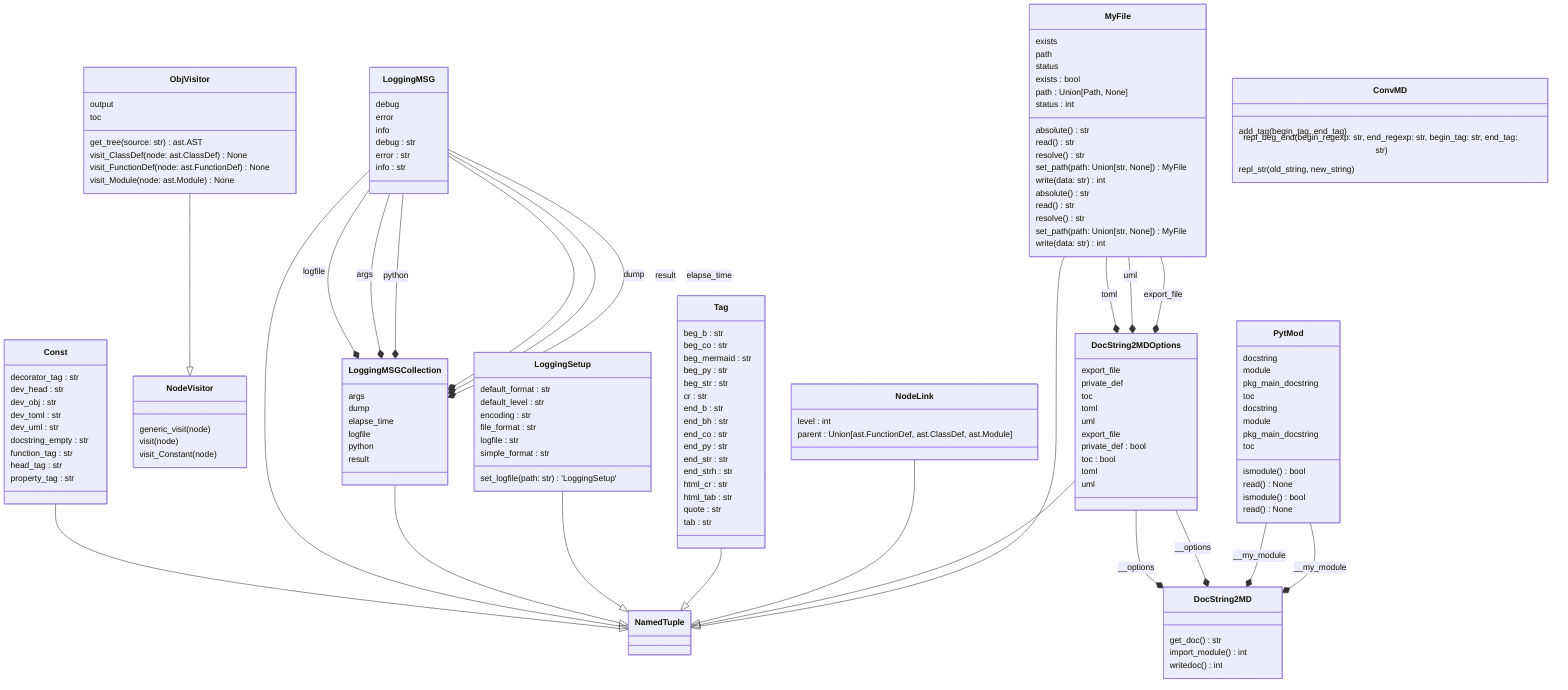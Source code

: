 classDiagram
  class DocString2MDOptions {
    export_file
    private_def
    toc
    toml
    uml
  }
  class LoggingMSG {
    debug
    error
    info
  }
  class MyFile {
    exists
    path
    status
    absolute() str
    read() str
    resolve() str
    set_path(path: Union[str, None]) MyFile
    write(data: str) int
  }
  class NodeVisitor {
    generic_visit(node)
    visit(node)
    visit_Constant(node)
  }
  class PytMod {
    docstring
    module
    pkg_main_docstring
    toc
    ismodule() bool
    read() None
  }
  class Const {
    decorator_tag : str
    dev_head : str
    dev_obj : str
    dev_toml : str
    dev_uml : str
    docstring_empty : str
    function_tag : str
    head_tag : str
    property_tag : str
  }
  class LoggingMSG {
    debug : str
    error : str
    info : str
  }
  class LoggingMSGCollection {
    args
    dump
    elapse_time
    logfile
    python
    result
  }
  class LoggingSetup {
    default_format : str
    default_level : str
    encoding : str
    file_format : str
    logfile : str
    simple_format : str
    set_logfile(path: str) 'LoggingSetup'
  }
  class Tag {
    beg_b : str
    beg_co : str
    beg_mermaid : str
    beg_py : str
    beg_str : str
    cr : str
    end_b : str
    end_bh : str
    end_co : str
    end_py : str
    end_str : str
    end_strh : str
    html_cr : str
    html_tab : str
    quote : str
    tab : str
  }
  class NodeLink {
    level : int
    parent : Union[ast.FunctionDef, ast.ClassDef, ast.Module]
  }
  class ObjVisitor {
    output
    toc
    get_tree(source: str) ast.AST
    visit_ClassDef(node: ast.ClassDef) None
    visit_FunctionDef(node: ast.FunctionDef) None
    visit_Module(node: ast.Module) None
  }
  class ConvMD {
    add_tag(begin_tag, end_tag)
    repl_beg_end(begin_regexp: str, end_regexp: str, begin_tag: str, end_tag: str)
    repl_str(old_string, new_string)
  }
  class DocString2MD {
    get_doc() str
    import_module() int
    writedoc() int
  }
  class DocString2MDOptions {
    export_file
    private_def : bool
    toc : bool
    toml
    uml
  }
  class MyFile {
    exists : bool
    path : Union[Path, None]
    status : int
    absolute() str
    read() str
    resolve() str
    set_path(path: Union[str, None]) MyFile
    write(data: str) int
  }
  class PytMod {
    docstring
    module
    pkg_main_docstring
    toc
    ismodule() bool
    read() None
  }
  class NamedTuple {
  }
  Const --|> NamedTuple
  LoggingMSG --|> NamedTuple
  LoggingMSGCollection --|> NamedTuple
  LoggingSetup --|> NamedTuple
  Tag --|> NamedTuple
  NodeLink --|> NamedTuple
  ObjVisitor --|> NodeVisitor
  DocString2MDOptions --|> NamedTuple
  MyFile --|> NamedTuple
  DocString2MDOptions --* DocString2MD : __options
  DocString2MDOptions --* DocString2MD : __options
  LoggingMSG --* LoggingMSGCollection : logfile
  LoggingMSG --* LoggingMSGCollection : args
  LoggingMSG --* LoggingMSGCollection : python
  LoggingMSG --* LoggingMSGCollection : dump
  LoggingMSG --* LoggingMSGCollection : result
  LoggingMSG --* LoggingMSGCollection : elapse_time
  MyFile --* DocString2MDOptions : toml
  MyFile --* DocString2MDOptions : uml
  MyFile --* DocString2MDOptions : export_file
  PytMod --* DocString2MD : __my_module
  PytMod --* DocString2MD : __my_module